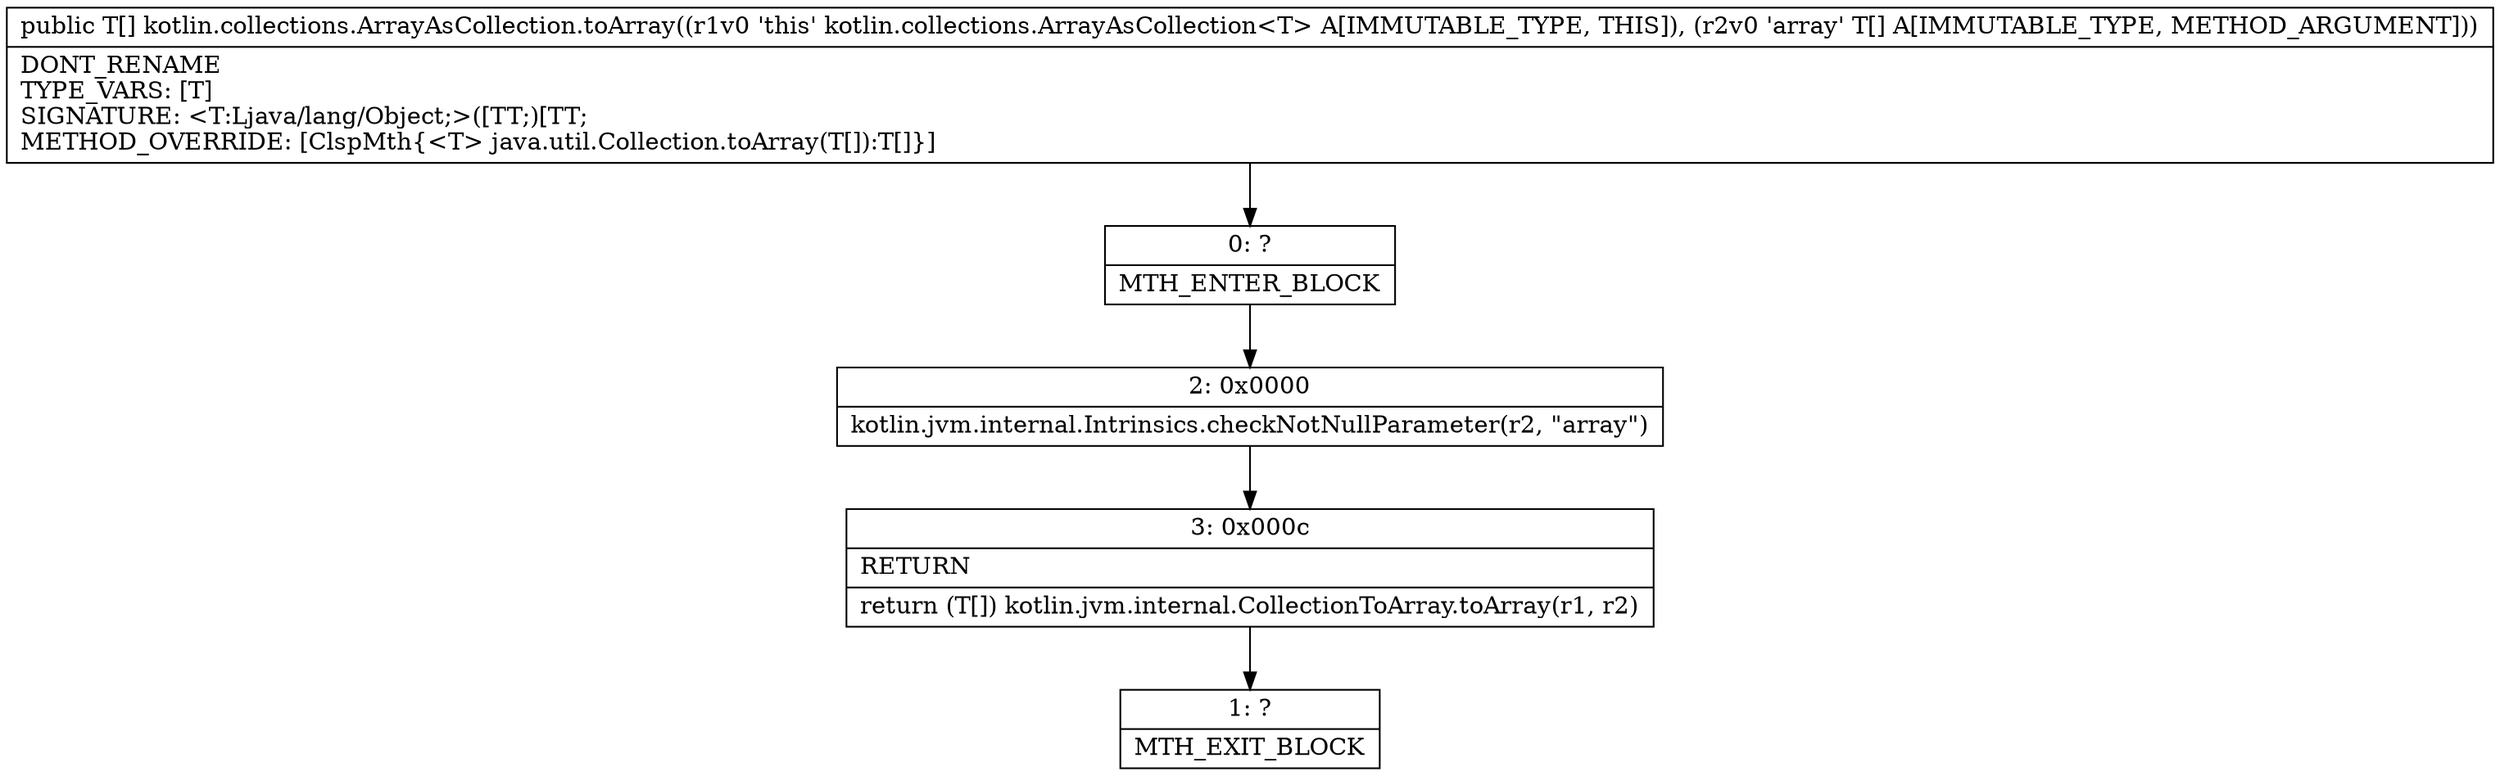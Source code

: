 digraph "CFG forkotlin.collections.ArrayAsCollection.toArray([Ljava\/lang\/Object;)[Ljava\/lang\/Object;" {
Node_0 [shape=record,label="{0\:\ ?|MTH_ENTER_BLOCK\l}"];
Node_2 [shape=record,label="{2\:\ 0x0000|kotlin.jvm.internal.Intrinsics.checkNotNullParameter(r2, \"array\")\l}"];
Node_3 [shape=record,label="{3\:\ 0x000c|RETURN\l|return (T[]) kotlin.jvm.internal.CollectionToArray.toArray(r1, r2)\l}"];
Node_1 [shape=record,label="{1\:\ ?|MTH_EXIT_BLOCK\l}"];
MethodNode[shape=record,label="{public T[] kotlin.collections.ArrayAsCollection.toArray((r1v0 'this' kotlin.collections.ArrayAsCollection\<T\> A[IMMUTABLE_TYPE, THIS]), (r2v0 'array' T[] A[IMMUTABLE_TYPE, METHOD_ARGUMENT]))  | DONT_RENAME\lTYPE_VARS: [T]\lSIGNATURE: \<T:Ljava\/lang\/Object;\>([TT;)[TT;\lMETHOD_OVERRIDE: [ClspMth\{\<T\> java.util.Collection.toArray(T[]):T[]\}]\l}"];
MethodNode -> Node_0;Node_0 -> Node_2;
Node_2 -> Node_3;
Node_3 -> Node_1;
}

